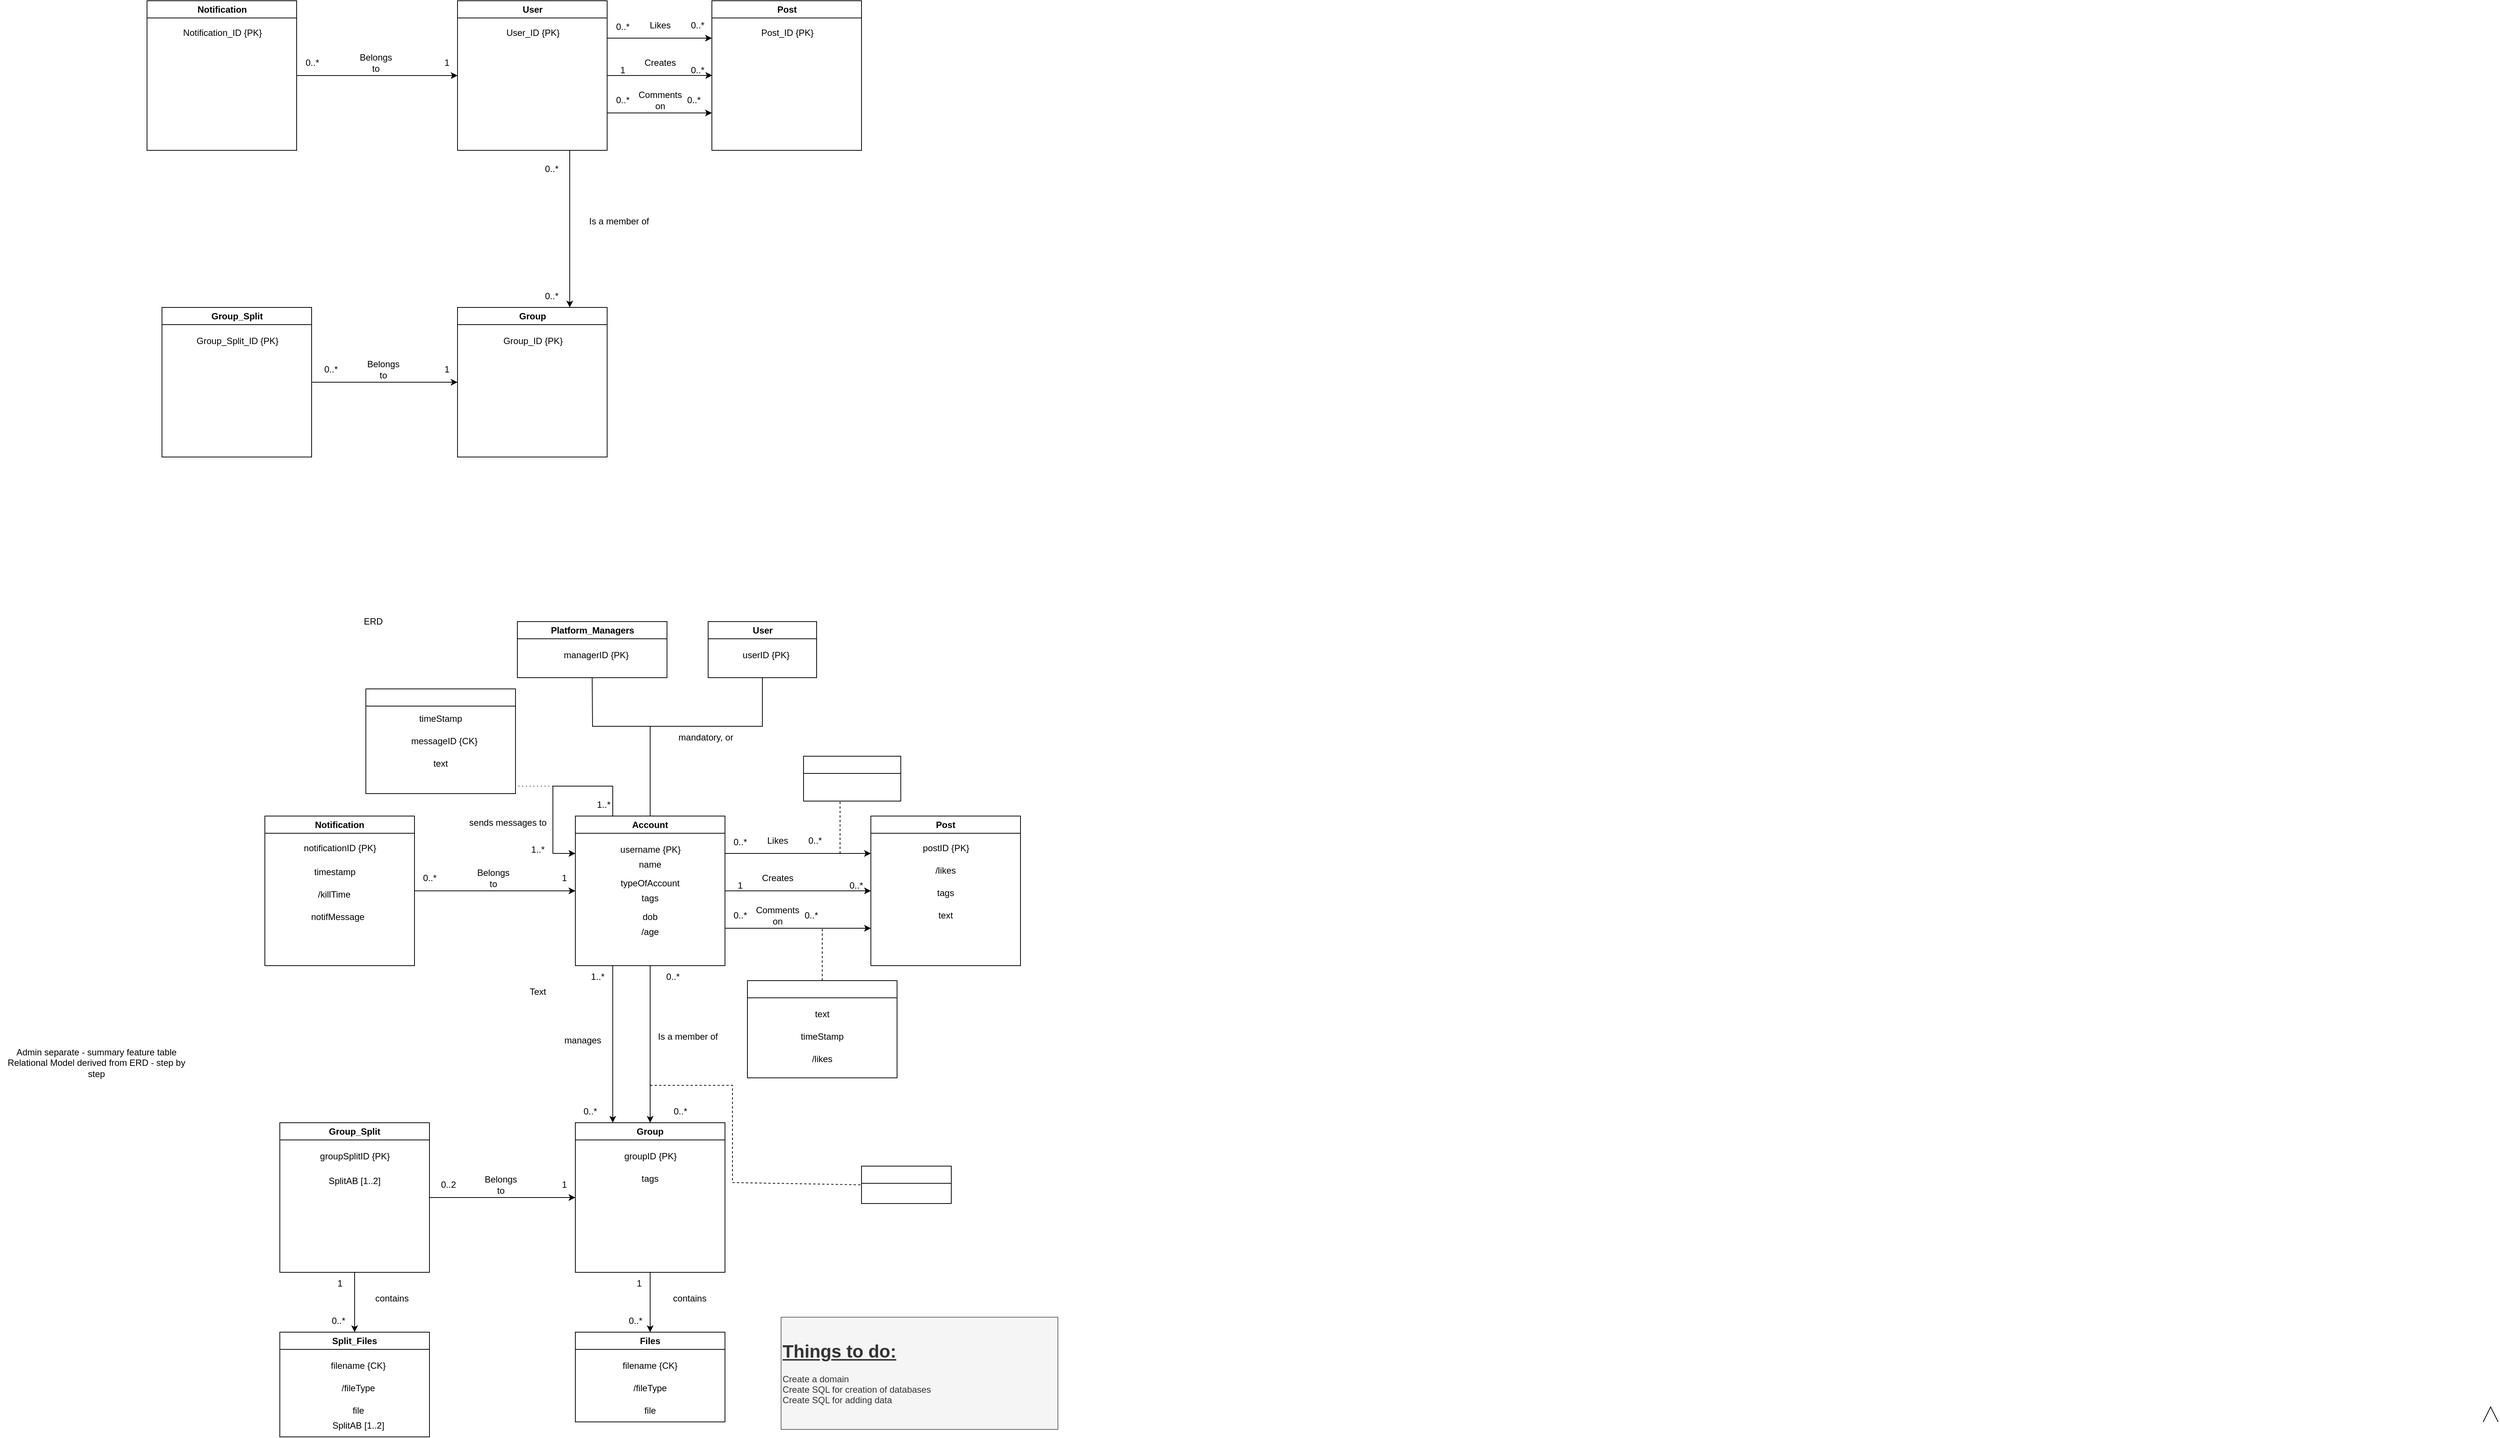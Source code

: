 <mxfile version="22.1.18" type="device">
  <diagram name="Page-1" id="mipcz4BeCPqu3NrqbcpR">
    <mxGraphModel dx="2728" dy="969" grid="1" gridSize="10" guides="1" tooltips="1" connect="1" arrows="1" fold="1" page="1" pageScale="1" pageWidth="850" pageHeight="1100" math="0" shadow="0">
      <root>
        <mxCell id="0" />
        <mxCell id="1" parent="0" />
        <mxCell id="Dpp0LYQ1BTNpAMiysCnD-1" value="User" style="swimlane;whiteSpace=wrap;html=1;" parent="1" vertex="1">
          <mxGeometry x="-7.5" y="370" width="200" height="200" as="geometry" />
        </mxCell>
        <mxCell id="Dpp0LYQ1BTNpAMiysCnD-45" value="User_ID {PK}" style="text;html=1;align=center;verticalAlign=middle;resizable=0;points=[];autosize=1;strokeColor=none;fillColor=none;" parent="Dpp0LYQ1BTNpAMiysCnD-1" vertex="1">
          <mxGeometry x="55" y="28" width="90" height="30" as="geometry" />
        </mxCell>
        <mxCell id="Dpp0LYQ1BTNpAMiysCnD-2" value="Post" style="swimlane;whiteSpace=wrap;html=1;" parent="1" vertex="1">
          <mxGeometry x="332.5" y="370" width="200" height="200" as="geometry" />
        </mxCell>
        <mxCell id="Dpp0LYQ1BTNpAMiysCnD-46" value="Post_ID {PK}" style="text;html=1;align=center;verticalAlign=middle;resizable=0;points=[];autosize=1;strokeColor=none;fillColor=none;" parent="Dpp0LYQ1BTNpAMiysCnD-2" vertex="1">
          <mxGeometry x="55" y="28" width="90" height="30" as="geometry" />
        </mxCell>
        <mxCell id="Dpp0LYQ1BTNpAMiysCnD-6" value="Notification" style="swimlane;whiteSpace=wrap;html=1;startSize=23;" parent="1" vertex="1">
          <mxGeometry x="-422.5" y="370" width="200" height="200" as="geometry" />
        </mxCell>
        <mxCell id="Dpp0LYQ1BTNpAMiysCnD-43" value="Notification_ID {PK}" style="text;html=1;align=center;verticalAlign=middle;resizable=0;points=[];autosize=1;strokeColor=none;fillColor=none;" parent="Dpp0LYQ1BTNpAMiysCnD-6" vertex="1">
          <mxGeometry x="35" y="28" width="130" height="30" as="geometry" />
        </mxCell>
        <mxCell id="Dpp0LYQ1BTNpAMiysCnD-9" value="Group_Split" style="swimlane;whiteSpace=wrap;html=1;startSize=23;" parent="1" vertex="1">
          <mxGeometry x="-402.5" y="780" width="200" height="200" as="geometry" />
        </mxCell>
        <mxCell id="Dpp0LYQ1BTNpAMiysCnD-49" value="Group_Split_ID {PK}" style="text;html=1;align=center;verticalAlign=middle;resizable=0;points=[];autosize=1;strokeColor=none;fillColor=none;" parent="Dpp0LYQ1BTNpAMiysCnD-9" vertex="1">
          <mxGeometry x="35" y="30" width="130" height="30" as="geometry" />
        </mxCell>
        <mxCell id="Dpp0LYQ1BTNpAMiysCnD-11" value="1" style="text;html=1;align=center;verticalAlign=middle;resizable=0;points=[];autosize=1;strokeColor=none;fillColor=none;" parent="1" vertex="1">
          <mxGeometry x="197.5" y="448" width="30" height="30" as="geometry" />
        </mxCell>
        <mxCell id="Dpp0LYQ1BTNpAMiysCnD-12" value="0..*" style="text;html=1;align=center;verticalAlign=middle;resizable=0;points=[];autosize=1;strokeColor=none;fillColor=none;" parent="1" vertex="1">
          <mxGeometry x="292.5" y="448" width="40" height="30" as="geometry" />
        </mxCell>
        <mxCell id="Dpp0LYQ1BTNpAMiysCnD-13" value="Creates" style="text;html=1;align=center;verticalAlign=middle;resizable=0;points=[];autosize=1;strokeColor=none;fillColor=none;" parent="1" vertex="1">
          <mxGeometry x="227.5" y="438" width="70" height="30" as="geometry" />
        </mxCell>
        <mxCell id="Dpp0LYQ1BTNpAMiysCnD-16" value="0..*" style="text;html=1;align=center;verticalAlign=middle;resizable=0;points=[];autosize=1;strokeColor=none;fillColor=none;" parent="1" vertex="1">
          <mxGeometry x="97.5" y="580" width="40" height="30" as="geometry" />
        </mxCell>
        <mxCell id="Dpp0LYQ1BTNpAMiysCnD-17" value="Is a member of" style="text;html=1;align=center;verticalAlign=middle;resizable=0;points=[];autosize=1;strokeColor=none;fillColor=none;" parent="1" vertex="1">
          <mxGeometry x="157.5" y="650" width="100" height="30" as="geometry" />
        </mxCell>
        <mxCell id="Dpp0LYQ1BTNpAMiysCnD-19" value="0..*" style="text;html=1;align=center;verticalAlign=middle;resizable=0;points=[];autosize=1;strokeColor=none;fillColor=none;" parent="1" vertex="1">
          <mxGeometry x="192.5" y="390" width="40" height="30" as="geometry" />
        </mxCell>
        <mxCell id="Dpp0LYQ1BTNpAMiysCnD-20" value="0..*" style="text;html=1;align=center;verticalAlign=middle;resizable=0;points=[];autosize=1;strokeColor=none;fillColor=none;" parent="1" vertex="1">
          <mxGeometry x="292.5" y="388" width="40" height="30" as="geometry" />
        </mxCell>
        <mxCell id="Dpp0LYQ1BTNpAMiysCnD-21" value="Likes" style="text;html=1;align=center;verticalAlign=middle;resizable=0;points=[];autosize=1;strokeColor=none;fillColor=none;" parent="1" vertex="1">
          <mxGeometry x="237.5" y="388" width="50" height="30" as="geometry" />
        </mxCell>
        <mxCell id="Dpp0LYQ1BTNpAMiysCnD-22" value="" style="endArrow=classic;html=1;rounded=0;entryX=1.01;entryY=0.727;entryDx=0;entryDy=0;entryPerimeter=0;exitX=1;exitY=0.5;exitDx=0;exitDy=0;" parent="1" source="Dpp0LYQ1BTNpAMiysCnD-1" target="Dpp0LYQ1BTNpAMiysCnD-12" edge="1">
          <mxGeometry width="50" height="50" relative="1" as="geometry">
            <mxPoint x="227.5" y="528" as="sourcePoint" />
            <mxPoint x="282.5" y="478" as="targetPoint" />
          </mxGeometry>
        </mxCell>
        <mxCell id="Dpp0LYQ1BTNpAMiysCnD-23" value="" style="endArrow=classic;html=1;rounded=0;entryX=0;entryY=0.25;entryDx=0;entryDy=0;exitX=1;exitY=0.25;exitDx=0;exitDy=0;" parent="1" source="Dpp0LYQ1BTNpAMiysCnD-1" target="Dpp0LYQ1BTNpAMiysCnD-2" edge="1">
          <mxGeometry width="50" height="50" relative="1" as="geometry">
            <mxPoint x="242.5" y="360" as="sourcePoint" />
            <mxPoint x="292.5" y="310" as="targetPoint" />
          </mxGeometry>
        </mxCell>
        <mxCell id="Dpp0LYQ1BTNpAMiysCnD-26" value="" style="endArrow=classic;html=1;rounded=0;entryX=0;entryY=0.75;entryDx=0;entryDy=0;exitX=1;exitY=0.75;exitDx=0;exitDy=0;" parent="1" source="Dpp0LYQ1BTNpAMiysCnD-1" target="Dpp0LYQ1BTNpAMiysCnD-2" edge="1">
          <mxGeometry width="50" height="50" relative="1" as="geometry">
            <mxPoint x="272.5" y="630" as="sourcePoint" />
            <mxPoint x="322.5" y="580" as="targetPoint" />
          </mxGeometry>
        </mxCell>
        <mxCell id="Dpp0LYQ1BTNpAMiysCnD-27" value="0..*" style="text;html=1;align=center;verticalAlign=middle;resizable=0;points=[];autosize=1;strokeColor=none;fillColor=none;" parent="1" vertex="1">
          <mxGeometry x="192.5" y="488" width="40" height="30" as="geometry" />
        </mxCell>
        <mxCell id="Dpp0LYQ1BTNpAMiysCnD-28" value="0..*" style="text;html=1;align=center;verticalAlign=middle;resizable=0;points=[];autosize=1;strokeColor=none;fillColor=none;" parent="1" vertex="1">
          <mxGeometry x="287.5" y="488" width="40" height="30" as="geometry" />
        </mxCell>
        <mxCell id="Dpp0LYQ1BTNpAMiysCnD-29" value="Comments&lt;br&gt;on" style="text;html=1;align=center;verticalAlign=middle;resizable=0;points=[];autosize=1;strokeColor=none;fillColor=none;" parent="1" vertex="1">
          <mxGeometry x="222.5" y="483" width="80" height="40" as="geometry" />
        </mxCell>
        <mxCell id="Dpp0LYQ1BTNpAMiysCnD-30" value="" style="endArrow=classic;html=1;rounded=0;entryX=0;entryY=0.5;entryDx=0;entryDy=0;exitX=1;exitY=0.5;exitDx=0;exitDy=0;" parent="1" source="Dpp0LYQ1BTNpAMiysCnD-6" target="Dpp0LYQ1BTNpAMiysCnD-1" edge="1">
          <mxGeometry width="50" height="50" relative="1" as="geometry">
            <mxPoint x="-372.5" y="690" as="sourcePoint" />
            <mxPoint x="-322.5" y="640" as="targetPoint" />
          </mxGeometry>
        </mxCell>
        <mxCell id="Dpp0LYQ1BTNpAMiysCnD-31" value="Belongs&lt;br&gt;to" style="text;html=1;align=center;verticalAlign=middle;resizable=0;points=[];autosize=1;strokeColor=none;fillColor=none;" parent="1" vertex="1">
          <mxGeometry x="-152.5" y="433" width="70" height="40" as="geometry" />
        </mxCell>
        <mxCell id="Dpp0LYQ1BTNpAMiysCnD-32" value="0..*" style="text;html=1;align=center;verticalAlign=middle;resizable=0;points=[];autosize=1;strokeColor=none;fillColor=none;" parent="1" vertex="1">
          <mxGeometry x="-222.5" y="438" width="40" height="30" as="geometry" />
        </mxCell>
        <mxCell id="Dpp0LYQ1BTNpAMiysCnD-33" value="1" style="text;html=1;align=center;verticalAlign=middle;resizable=0;points=[];autosize=1;strokeColor=none;fillColor=none;" parent="1" vertex="1">
          <mxGeometry x="-37.5" y="438" width="30" height="30" as="geometry" />
        </mxCell>
        <mxCell id="Dpp0LYQ1BTNpAMiysCnD-34" value="" style="endArrow=classic;html=1;rounded=0;entryX=0;entryY=0.5;entryDx=0;entryDy=0;exitX=1;exitY=0.5;exitDx=0;exitDy=0;" parent="1" source="Dpp0LYQ1BTNpAMiysCnD-9" edge="1">
          <mxGeometry width="50" height="50" relative="1" as="geometry">
            <mxPoint x="-92.5" y="940" as="sourcePoint" />
            <mxPoint x="-7.5" y="880" as="targetPoint" />
          </mxGeometry>
        </mxCell>
        <mxCell id="Dpp0LYQ1BTNpAMiysCnD-36" value="1" style="text;html=1;align=center;verticalAlign=middle;resizable=0;points=[];autosize=1;strokeColor=none;fillColor=none;" parent="1" vertex="1">
          <mxGeometry x="-37.5" y="848" width="30" height="30" as="geometry" />
        </mxCell>
        <mxCell id="Dpp0LYQ1BTNpAMiysCnD-37" value="0..*" style="text;html=1;align=center;verticalAlign=middle;resizable=0;points=[];autosize=1;strokeColor=none;fillColor=none;" parent="1" vertex="1">
          <mxGeometry x="-197.5" y="848" width="40" height="30" as="geometry" />
        </mxCell>
        <mxCell id="Dpp0LYQ1BTNpAMiysCnD-42" value="Group" style="swimlane;whiteSpace=wrap;html=1;" parent="1" vertex="1">
          <mxGeometry x="-7.5" y="780" width="200" height="200" as="geometry" />
        </mxCell>
        <mxCell id="Dpp0LYQ1BTNpAMiysCnD-47" value="Group_ID {PK}" style="text;html=1;align=center;verticalAlign=middle;resizable=0;points=[];autosize=1;strokeColor=none;fillColor=none;" parent="Dpp0LYQ1BTNpAMiysCnD-42" vertex="1">
          <mxGeometry x="50" y="30" width="100" height="30" as="geometry" />
        </mxCell>
        <mxCell id="Dpp0LYQ1BTNpAMiysCnD-48" value="Belongs&lt;br&gt;to" style="text;html=1;align=center;verticalAlign=middle;resizable=0;points=[];autosize=1;strokeColor=none;fillColor=none;" parent="1" vertex="1">
          <mxGeometry x="-142.5" y="843" width="70" height="40" as="geometry" />
        </mxCell>
        <mxCell id="Rh0EF4wnjJrDwPLKks2O-13" value="0..*" style="text;html=1;align=center;verticalAlign=middle;resizable=0;points=[];autosize=1;strokeColor=none;fillColor=none;" parent="1" vertex="1">
          <mxGeometry x="97.5" y="750" width="40" height="30" as="geometry" />
        </mxCell>
        <mxCell id="Rh0EF4wnjJrDwPLKks2O-68" value="Account" style="swimlane;whiteSpace=wrap;html=1;" parent="1" vertex="1">
          <mxGeometry x="150" y="1460" width="200" height="200" as="geometry" />
        </mxCell>
        <mxCell id="Rh0EF4wnjJrDwPLKks2O-69" value="username {PK}" style="text;html=1;align=center;verticalAlign=middle;resizable=0;points=[];autosize=1;strokeColor=none;fillColor=none;" parent="Rh0EF4wnjJrDwPLKks2O-68" vertex="1">
          <mxGeometry x="50" y="30" width="100" height="30" as="geometry" />
        </mxCell>
        <mxCell id="Rh0EF4wnjJrDwPLKks2O-71" value="typeOfAccount" style="text;html=1;strokeColor=none;fillColor=none;align=center;verticalAlign=middle;whiteSpace=wrap;rounded=0;rotation=0;" parent="Rh0EF4wnjJrDwPLKks2O-68" vertex="1">
          <mxGeometry x="70" y="75" width="60" height="30" as="geometry" />
        </mxCell>
        <mxCell id="Rh0EF4wnjJrDwPLKks2O-72" value="tags" style="text;html=1;strokeColor=none;fillColor=none;align=center;verticalAlign=middle;whiteSpace=wrap;rounded=0;" parent="Rh0EF4wnjJrDwPLKks2O-68" vertex="1">
          <mxGeometry x="70" y="95" width="60" height="30" as="geometry" />
        </mxCell>
        <mxCell id="zcyIjwBL12K0i02IjgGY-17" value="dob" style="text;strokeColor=none;fillColor=none;align=center;verticalAlign=middle;spacingLeft=4;spacingRight=4;overflow=hidden;points=[[0,0.5],[1,0.5]];portConstraint=eastwest;rotatable=0;whiteSpace=wrap;html=1;" parent="Rh0EF4wnjJrDwPLKks2O-68" vertex="1">
          <mxGeometry x="60" y="120" width="80" height="30" as="geometry" />
        </mxCell>
        <mxCell id="zcyIjwBL12K0i02IjgGY-18" value="/age" style="text;strokeColor=none;fillColor=none;align=center;verticalAlign=middle;spacingLeft=4;spacingRight=4;overflow=hidden;points=[[0,0.5],[1,0.5]];portConstraint=eastwest;rotatable=0;whiteSpace=wrap;html=1;" parent="Rh0EF4wnjJrDwPLKks2O-68" vertex="1">
          <mxGeometry x="60" y="140" width="80" height="30" as="geometry" />
        </mxCell>
        <mxCell id="Rh0EF4wnjJrDwPLKks2O-73" value="Post" style="swimlane;whiteSpace=wrap;html=1;" parent="1" vertex="1">
          <mxGeometry x="545" y="1460" width="200" height="200" as="geometry" />
        </mxCell>
        <mxCell id="Rh0EF4wnjJrDwPLKks2O-74" value="postID {PK}" style="text;html=1;align=center;verticalAlign=middle;resizable=0;points=[];autosize=1;strokeColor=none;fillColor=none;" parent="Rh0EF4wnjJrDwPLKks2O-73" vertex="1">
          <mxGeometry x="55" y="28" width="90" height="30" as="geometry" />
        </mxCell>
        <mxCell id="Rh0EF4wnjJrDwPLKks2O-76" value="/likes" style="text;html=1;strokeColor=none;fillColor=none;align=center;verticalAlign=middle;whiteSpace=wrap;rounded=0;" parent="Rh0EF4wnjJrDwPLKks2O-73" vertex="1">
          <mxGeometry x="70" y="58" width="60" height="30" as="geometry" />
        </mxCell>
        <mxCell id="Rh0EF4wnjJrDwPLKks2O-77" value="tags" style="text;html=1;strokeColor=none;fillColor=none;align=center;verticalAlign=middle;whiteSpace=wrap;rounded=0;" parent="Rh0EF4wnjJrDwPLKks2O-73" vertex="1">
          <mxGeometry x="70" y="88" width="60" height="30" as="geometry" />
        </mxCell>
        <mxCell id="OdN4RCp4MEMPDeF_XI6s-49" value="text" style="text;html=1;strokeColor=none;fillColor=none;align=center;verticalAlign=middle;whiteSpace=wrap;rounded=0;" parent="Rh0EF4wnjJrDwPLKks2O-73" vertex="1">
          <mxGeometry x="70" y="118" width="60" height="30" as="geometry" />
        </mxCell>
        <mxCell id="Rh0EF4wnjJrDwPLKks2O-78" value="Notification" style="swimlane;whiteSpace=wrap;html=1;startSize=23;" parent="1" vertex="1">
          <mxGeometry x="-265" y="1460" width="200" height="200" as="geometry" />
        </mxCell>
        <mxCell id="Rh0EF4wnjJrDwPLKks2O-79" value="notificationID {PK}" style="text;html=1;align=center;verticalAlign=middle;resizable=0;points=[];autosize=1;strokeColor=none;fillColor=none;" parent="Rh0EF4wnjJrDwPLKks2O-78" vertex="1">
          <mxGeometry x="40" y="28" width="120" height="30" as="geometry" />
        </mxCell>
        <mxCell id="zcyIjwBL12K0i02IjgGY-11" value="timestamp" style="text;strokeColor=none;fillColor=none;align=left;verticalAlign=middle;spacingLeft=4;spacingRight=4;overflow=hidden;points=[[0,0.5],[1,0.5]];portConstraint=eastwest;rotatable=0;whiteSpace=wrap;html=1;" parent="Rh0EF4wnjJrDwPLKks2O-78" vertex="1">
          <mxGeometry x="60" y="60" width="80" height="30" as="geometry" />
        </mxCell>
        <mxCell id="zcyIjwBL12K0i02IjgGY-12" value="/killTime" style="text;strokeColor=none;fillColor=none;align=left;verticalAlign=middle;spacingLeft=4;spacingRight=4;overflow=hidden;points=[[0,0.5],[1,0.5]];portConstraint=eastwest;rotatable=0;whiteSpace=wrap;html=1;" parent="Rh0EF4wnjJrDwPLKks2O-78" vertex="1">
          <mxGeometry x="65" y="90" width="80" height="30" as="geometry" />
        </mxCell>
        <mxCell id="OdN4RCp4MEMPDeF_XI6s-24" value="notifMessage" style="text;html=1;strokeColor=none;fillColor=none;align=center;verticalAlign=middle;whiteSpace=wrap;rounded=0;" parent="Rh0EF4wnjJrDwPLKks2O-78" vertex="1">
          <mxGeometry x="50" y="120" width="95" height="30" as="geometry" />
        </mxCell>
        <mxCell id="Rh0EF4wnjJrDwPLKks2O-81" value="Group_Split" style="swimlane;whiteSpace=wrap;html=1;startSize=23;" parent="1" vertex="1">
          <mxGeometry x="-245" y="1870" width="200" height="200" as="geometry" />
        </mxCell>
        <mxCell id="Rh0EF4wnjJrDwPLKks2O-82" value="groupSplitID {PK}" style="text;html=1;align=center;verticalAlign=middle;resizable=0;points=[];autosize=1;strokeColor=none;fillColor=none;" parent="Rh0EF4wnjJrDwPLKks2O-81" vertex="1">
          <mxGeometry x="40" y="30" width="120" height="30" as="geometry" />
        </mxCell>
        <mxCell id="-S3U3vzZ7X92yf2erA8T-2" value="SplitAB [1..2]" style="text;html=1;strokeColor=none;fillColor=none;align=center;verticalAlign=middle;whiteSpace=wrap;rounded=0;" parent="Rh0EF4wnjJrDwPLKks2O-81" vertex="1">
          <mxGeometry x="50" y="63" width="100" height="30" as="geometry" />
        </mxCell>
        <mxCell id="Rh0EF4wnjJrDwPLKks2O-83" value="1" style="text;html=1;align=center;verticalAlign=middle;resizable=0;points=[];autosize=1;strokeColor=none;fillColor=none;" parent="1" vertex="1">
          <mxGeometry x="355" y="1538" width="30" height="30" as="geometry" />
        </mxCell>
        <mxCell id="Rh0EF4wnjJrDwPLKks2O-84" value="0..*" style="text;html=1;align=center;verticalAlign=middle;resizable=0;points=[];autosize=1;strokeColor=none;fillColor=none;" parent="1" vertex="1">
          <mxGeometry x="505" y="1538" width="40" height="30" as="geometry" />
        </mxCell>
        <mxCell id="Rh0EF4wnjJrDwPLKks2O-85" value="Creates" style="text;html=1;align=center;verticalAlign=middle;resizable=0;points=[];autosize=1;strokeColor=none;fillColor=none;" parent="1" vertex="1">
          <mxGeometry x="385" y="1528" width="70" height="30" as="geometry" />
        </mxCell>
        <mxCell id="Rh0EF4wnjJrDwPLKks2O-86" value="0..*" style="text;html=1;align=center;verticalAlign=middle;resizable=0;points=[];autosize=1;strokeColor=none;fillColor=none;" parent="1" vertex="1">
          <mxGeometry x="260" y="1660" width="40" height="30" as="geometry" />
        </mxCell>
        <mxCell id="Rh0EF4wnjJrDwPLKks2O-89" value="0..*" style="text;html=1;align=center;verticalAlign=middle;resizable=0;points=[];autosize=1;strokeColor=none;fillColor=none;" parent="1" vertex="1">
          <mxGeometry x="350" y="1480" width="40" height="30" as="geometry" />
        </mxCell>
        <mxCell id="Rh0EF4wnjJrDwPLKks2O-90" value="0..*" style="text;html=1;align=center;verticalAlign=middle;resizable=0;points=[];autosize=1;strokeColor=none;fillColor=none;" parent="1" vertex="1">
          <mxGeometry x="450" y="1478" width="40" height="30" as="geometry" />
        </mxCell>
        <mxCell id="Rh0EF4wnjJrDwPLKks2O-91" value="Likes" style="text;html=1;align=center;verticalAlign=middle;resizable=0;points=[];autosize=1;strokeColor=none;fillColor=none;" parent="1" vertex="1">
          <mxGeometry x="395" y="1478" width="50" height="30" as="geometry" />
        </mxCell>
        <mxCell id="Rh0EF4wnjJrDwPLKks2O-92" value="" style="endArrow=classic;html=1;rounded=0;entryX=0;entryY=0.5;entryDx=0;entryDy=0;exitX=1;exitY=0.5;exitDx=0;exitDy=0;" parent="1" source="Rh0EF4wnjJrDwPLKks2O-68" target="Rh0EF4wnjJrDwPLKks2O-73" edge="1">
          <mxGeometry width="50" height="50" relative="1" as="geometry">
            <mxPoint x="385" y="1618" as="sourcePoint" />
            <mxPoint x="440" y="1568" as="targetPoint" />
          </mxGeometry>
        </mxCell>
        <mxCell id="Rh0EF4wnjJrDwPLKks2O-93" value="" style="endArrow=classic;html=1;rounded=0;entryX=0;entryY=0.25;entryDx=0;entryDy=0;exitX=1;exitY=0.25;exitDx=0;exitDy=0;" parent="1" source="Rh0EF4wnjJrDwPLKks2O-68" target="Rh0EF4wnjJrDwPLKks2O-73" edge="1">
          <mxGeometry width="50" height="50" relative="1" as="geometry">
            <mxPoint x="400" y="1450" as="sourcePoint" />
            <mxPoint x="450" y="1400" as="targetPoint" />
          </mxGeometry>
        </mxCell>
        <mxCell id="Rh0EF4wnjJrDwPLKks2O-95" value="" style="endArrow=classic;html=1;rounded=0;entryX=0;entryY=0.75;entryDx=0;entryDy=0;exitX=1;exitY=0.75;exitDx=0;exitDy=0;" parent="1" source="Rh0EF4wnjJrDwPLKks2O-68" target="Rh0EF4wnjJrDwPLKks2O-73" edge="1">
          <mxGeometry width="50" height="50" relative="1" as="geometry">
            <mxPoint x="430" y="1720" as="sourcePoint" />
            <mxPoint x="480" y="1670" as="targetPoint" />
          </mxGeometry>
        </mxCell>
        <mxCell id="Rh0EF4wnjJrDwPLKks2O-96" value="0..*" style="text;html=1;align=center;verticalAlign=middle;resizable=0;points=[];autosize=1;strokeColor=none;fillColor=none;" parent="1" vertex="1">
          <mxGeometry x="350" y="1578" width="40" height="30" as="geometry" />
        </mxCell>
        <mxCell id="Rh0EF4wnjJrDwPLKks2O-97" value="0..*" style="text;html=1;align=center;verticalAlign=middle;resizable=0;points=[];autosize=1;strokeColor=none;fillColor=none;" parent="1" vertex="1">
          <mxGeometry x="445" y="1578" width="40" height="30" as="geometry" />
        </mxCell>
        <mxCell id="Rh0EF4wnjJrDwPLKks2O-98" value="Comments&lt;br&gt;on" style="text;html=1;align=center;verticalAlign=middle;resizable=0;points=[];autosize=1;strokeColor=none;fillColor=none;" parent="1" vertex="1">
          <mxGeometry x="380" y="1573" width="80" height="40" as="geometry" />
        </mxCell>
        <mxCell id="Rh0EF4wnjJrDwPLKks2O-99" value="" style="endArrow=classic;html=1;rounded=0;entryX=0;entryY=0.5;entryDx=0;entryDy=0;exitX=1;exitY=0.5;exitDx=0;exitDy=0;" parent="1" source="Rh0EF4wnjJrDwPLKks2O-78" target="Rh0EF4wnjJrDwPLKks2O-68" edge="1">
          <mxGeometry width="50" height="50" relative="1" as="geometry">
            <mxPoint x="-215" y="1780" as="sourcePoint" />
            <mxPoint x="-165" y="1730" as="targetPoint" />
          </mxGeometry>
        </mxCell>
        <mxCell id="Rh0EF4wnjJrDwPLKks2O-100" value="Belongs&lt;br&gt;to" style="text;html=1;align=center;verticalAlign=middle;resizable=0;points=[];autosize=1;strokeColor=none;fillColor=none;" parent="1" vertex="1">
          <mxGeometry x="5" y="1523" width="70" height="40" as="geometry" />
        </mxCell>
        <mxCell id="Rh0EF4wnjJrDwPLKks2O-101" value="0..*" style="text;html=1;align=center;verticalAlign=middle;resizable=0;points=[];autosize=1;strokeColor=none;fillColor=none;" parent="1" vertex="1">
          <mxGeometry x="-65" y="1528" width="40" height="30" as="geometry" />
        </mxCell>
        <mxCell id="Rh0EF4wnjJrDwPLKks2O-102" value="1" style="text;html=1;align=center;verticalAlign=middle;resizable=0;points=[];autosize=1;strokeColor=none;fillColor=none;" parent="1" vertex="1">
          <mxGeometry x="120" y="1528" width="30" height="30" as="geometry" />
        </mxCell>
        <mxCell id="Rh0EF4wnjJrDwPLKks2O-103" value="" style="endArrow=classic;html=1;rounded=0;entryX=0;entryY=0.5;entryDx=0;entryDy=0;exitX=1;exitY=0.5;exitDx=0;exitDy=0;" parent="1" source="Rh0EF4wnjJrDwPLKks2O-81" edge="1">
          <mxGeometry width="50" height="50" relative="1" as="geometry">
            <mxPoint x="65" y="2030" as="sourcePoint" />
            <mxPoint x="150" y="1970" as="targetPoint" />
          </mxGeometry>
        </mxCell>
        <mxCell id="Rh0EF4wnjJrDwPLKks2O-104" value="1" style="text;html=1;align=center;verticalAlign=middle;resizable=0;points=[];autosize=1;strokeColor=none;fillColor=none;" parent="1" vertex="1">
          <mxGeometry x="120" y="1938" width="30" height="30" as="geometry" />
        </mxCell>
        <mxCell id="Rh0EF4wnjJrDwPLKks2O-105" value="0..2" style="text;html=1;align=center;verticalAlign=middle;resizable=0;points=[];autosize=1;strokeColor=none;fillColor=none;" parent="1" vertex="1">
          <mxGeometry x="-40" y="1938" width="40" height="30" as="geometry" />
        </mxCell>
        <mxCell id="Rh0EF4wnjJrDwPLKks2O-106" value="Group" style="swimlane;whiteSpace=wrap;html=1;" parent="1" vertex="1">
          <mxGeometry x="150" y="1870" width="200" height="200" as="geometry" />
        </mxCell>
        <mxCell id="Rh0EF4wnjJrDwPLKks2O-107" value="groupID {PK}" style="text;html=1;align=center;verticalAlign=middle;resizable=0;points=[];autosize=1;strokeColor=none;fillColor=none;" parent="Rh0EF4wnjJrDwPLKks2O-106" vertex="1">
          <mxGeometry x="55" y="30" width="90" height="30" as="geometry" />
        </mxCell>
        <mxCell id="Rh0EF4wnjJrDwPLKks2O-108" value="tags" style="text;html=1;strokeColor=none;fillColor=none;align=center;verticalAlign=middle;whiteSpace=wrap;rounded=0;" parent="Rh0EF4wnjJrDwPLKks2O-106" vertex="1">
          <mxGeometry x="70" y="60" width="60" height="30" as="geometry" />
        </mxCell>
        <mxCell id="Rh0EF4wnjJrDwPLKks2O-109" value="Belongs&lt;br&gt;to" style="text;html=1;align=center;verticalAlign=middle;resizable=0;points=[];autosize=1;strokeColor=none;fillColor=none;" parent="1" vertex="1">
          <mxGeometry x="15" y="1933" width="70" height="40" as="geometry" />
        </mxCell>
        <mxCell id="Rh0EF4wnjJrDwPLKks2O-115" value="0..*" style="text;html=1;align=center;verticalAlign=middle;resizable=0;points=[];autosize=1;strokeColor=none;fillColor=none;" parent="1" vertex="1">
          <mxGeometry x="270" y="1840" width="40" height="30" as="geometry" />
        </mxCell>
        <mxCell id="Rh0EF4wnjJrDwPLKks2O-117" value="" style="endArrow=classic;html=1;rounded=0;exitX=0.75;exitY=1;exitDx=0;exitDy=0;entryX=0.75;entryY=0;entryDx=0;entryDy=0;" parent="1" source="Dpp0LYQ1BTNpAMiysCnD-1" target="Dpp0LYQ1BTNpAMiysCnD-42" edge="1">
          <mxGeometry width="50" height="50" relative="1" as="geometry">
            <mxPoint x="7.5" y="720" as="sourcePoint" />
            <mxPoint x="57.5" y="670" as="targetPoint" />
          </mxGeometry>
        </mxCell>
        <mxCell id="Rh0EF4wnjJrDwPLKks2O-122" value="Files" style="swimlane;whiteSpace=wrap;html=1;" parent="1" vertex="1">
          <mxGeometry x="150" y="2150" width="200" height="120" as="geometry" />
        </mxCell>
        <mxCell id="Rh0EF4wnjJrDwPLKks2O-126" value="filename {CK}" style="text;html=1;strokeColor=none;fillColor=none;align=center;verticalAlign=middle;whiteSpace=wrap;rounded=0;" parent="Rh0EF4wnjJrDwPLKks2O-122" vertex="1">
          <mxGeometry x="60" y="30" width="80" height="30" as="geometry" />
        </mxCell>
        <mxCell id="Rh0EF4wnjJrDwPLKks2O-127" value="/fileType" style="text;html=1;strokeColor=none;fillColor=none;align=center;verticalAlign=middle;whiteSpace=wrap;rounded=0;" parent="Rh0EF4wnjJrDwPLKks2O-122" vertex="1">
          <mxGeometry x="70" y="60" width="60" height="30" as="geometry" />
        </mxCell>
        <mxCell id="Rh0EF4wnjJrDwPLKks2O-128" value="file" style="text;html=1;strokeColor=none;fillColor=none;align=center;verticalAlign=middle;whiteSpace=wrap;rounded=0;" parent="Rh0EF4wnjJrDwPLKks2O-122" vertex="1">
          <mxGeometry x="70" y="90" width="60" height="30" as="geometry" />
        </mxCell>
        <mxCell id="Rh0EF4wnjJrDwPLKks2O-123" value="" style="endArrow=classic;html=1;rounded=0;exitX=0.5;exitY=1;exitDx=0;exitDy=0;entryX=0.5;entryY=0;entryDx=0;entryDy=0;" parent="1" source="Rh0EF4wnjJrDwPLKks2O-106" target="Rh0EF4wnjJrDwPLKks2O-122" edge="1">
          <mxGeometry width="50" height="50" relative="1" as="geometry">
            <mxPoint x="170" y="2260" as="sourcePoint" />
            <mxPoint x="220" y="2210" as="targetPoint" />
          </mxGeometry>
        </mxCell>
        <mxCell id="Rh0EF4wnjJrDwPLKks2O-129" value="" style="endArrow=classic;html=1;rounded=0;entryX=0.5;entryY=0;entryDx=0;entryDy=0;exitX=0.5;exitY=1;exitDx=0;exitDy=0;" parent="1" source="Rh0EF4wnjJrDwPLKks2O-68" target="Rh0EF4wnjJrDwPLKks2O-106" edge="1">
          <mxGeometry width="50" height="50" relative="1" as="geometry">
            <mxPoint x="310" y="1890" as="sourcePoint" />
            <mxPoint x="360" y="1840" as="targetPoint" />
          </mxGeometry>
        </mxCell>
        <mxCell id="Rh0EF4wnjJrDwPLKks2O-132" value="Is a member of" style="text;html=1;align=center;verticalAlign=middle;resizable=0;points=[];autosize=1;strokeColor=none;fillColor=none;" parent="1" vertex="1">
          <mxGeometry x="250" y="1740" width="100" height="30" as="geometry" />
        </mxCell>
        <mxCell id="Rh0EF4wnjJrDwPLKks2O-133" value="" style="endArrow=classic;html=1;rounded=0;exitX=0.25;exitY=1;exitDx=0;exitDy=0;entryX=0.25;entryY=0;entryDx=0;entryDy=0;" parent="1" source="Rh0EF4wnjJrDwPLKks2O-68" target="Rh0EF4wnjJrDwPLKks2O-106" edge="1">
          <mxGeometry width="50" height="50" relative="1" as="geometry">
            <mxPoint x="310" y="1620" as="sourcePoint" />
            <mxPoint x="360" y="1570" as="targetPoint" />
          </mxGeometry>
        </mxCell>
        <mxCell id="Rh0EF4wnjJrDwPLKks2O-134" value="manages" style="text;html=1;strokeColor=none;fillColor=none;align=center;verticalAlign=middle;whiteSpace=wrap;rounded=0;" parent="1" vertex="1">
          <mxGeometry x="130" y="1745" width="60" height="30" as="geometry" />
        </mxCell>
        <mxCell id="Rh0EF4wnjJrDwPLKks2O-135" value="1..*" style="text;html=1;strokeColor=none;fillColor=none;align=center;verticalAlign=middle;whiteSpace=wrap;rounded=0;" parent="1" vertex="1">
          <mxGeometry x="150" y="1660" width="60" height="30" as="geometry" />
        </mxCell>
        <mxCell id="Rh0EF4wnjJrDwPLKks2O-136" value="0..*" style="text;html=1;strokeColor=none;fillColor=none;align=center;verticalAlign=middle;whiteSpace=wrap;rounded=0;" parent="1" vertex="1">
          <mxGeometry x="140" y="1840" width="60" height="30" as="geometry" />
        </mxCell>
        <mxCell id="Rh0EF4wnjJrDwPLKks2O-137" value="" style="swimlane;whiteSpace=wrap;html=1;" parent="1" vertex="1">
          <mxGeometry x="380" y="1680" width="200" height="130" as="geometry" />
        </mxCell>
        <mxCell id="Rh0EF4wnjJrDwPLKks2O-138" value="text" style="text;html=1;strokeColor=none;fillColor=none;align=center;verticalAlign=middle;whiteSpace=wrap;rounded=0;" parent="Rh0EF4wnjJrDwPLKks2O-137" vertex="1">
          <mxGeometry x="70" y="30" width="60" height="30" as="geometry" />
        </mxCell>
        <mxCell id="Rh0EF4wnjJrDwPLKks2O-139" value="timeStamp" style="text;html=1;strokeColor=none;fillColor=none;align=center;verticalAlign=middle;whiteSpace=wrap;rounded=0;" parent="Rh0EF4wnjJrDwPLKks2O-137" vertex="1">
          <mxGeometry x="70" y="60" width="60" height="30" as="geometry" />
        </mxCell>
        <mxCell id="fLPjfjouZap_uWt-isAP-25" value="/likes" style="text;html=1;strokeColor=none;fillColor=none;align=center;verticalAlign=middle;whiteSpace=wrap;rounded=0;" parent="Rh0EF4wnjJrDwPLKks2O-137" vertex="1">
          <mxGeometry x="70" y="90" width="60" height="30" as="geometry" />
        </mxCell>
        <mxCell id="Rh0EF4wnjJrDwPLKks2O-140" value="" style="endArrow=none;dashed=1;html=1;rounded=0;exitX=0.5;exitY=0;exitDx=0;exitDy=0;" parent="1" source="Rh0EF4wnjJrDwPLKks2O-137" edge="1">
          <mxGeometry width="50" height="50" relative="1" as="geometry">
            <mxPoint x="310" y="1500" as="sourcePoint" />
            <mxPoint x="480" y="1610" as="targetPoint" />
          </mxGeometry>
        </mxCell>
        <mxCell id="zcyIjwBL12K0i02IjgGY-2" value="" style="endArrow=none;html=1;rounded=0;entryX=0.25;entryY=0;entryDx=0;entryDy=0;exitX=0;exitY=0.25;exitDx=0;exitDy=0;startArrow=classic;startFill=1;" parent="1" source="Rh0EF4wnjJrDwPLKks2O-68" target="Rh0EF4wnjJrDwPLKks2O-68" edge="1">
          <mxGeometry width="50" height="50" relative="1" as="geometry">
            <mxPoint x="-30" y="1420" as="sourcePoint" />
            <mxPoint x="20" y="1370" as="targetPoint" />
            <Array as="points">
              <mxPoint x="120" y="1510" />
              <mxPoint x="120" y="1420" />
              <mxPoint x="200" y="1420" />
            </Array>
          </mxGeometry>
        </mxCell>
        <mxCell id="zcyIjwBL12K0i02IjgGY-3" value="1..*" style="text;html=1;strokeColor=none;fillColor=none;align=center;verticalAlign=middle;whiteSpace=wrap;rounded=0;" parent="1" vertex="1">
          <mxGeometry x="157.5" y="1430" width="60" height="30" as="geometry" />
        </mxCell>
        <mxCell id="zcyIjwBL12K0i02IjgGY-4" value="1..*" style="text;html=1;strokeColor=none;fillColor=none;align=center;verticalAlign=middle;whiteSpace=wrap;rounded=0;" parent="1" vertex="1">
          <mxGeometry x="70" y="1490" width="60" height="30" as="geometry" />
        </mxCell>
        <mxCell id="zcyIjwBL12K0i02IjgGY-5" value="sends messages to" style="text;html=1;strokeColor=none;fillColor=none;align=center;verticalAlign=middle;whiteSpace=wrap;rounded=0;" parent="1" vertex="1">
          <mxGeometry x="-10" y="1454" width="140" height="30" as="geometry" />
        </mxCell>
        <mxCell id="zcyIjwBL12K0i02IjgGY-7" value="" style="swimlane;whiteSpace=wrap;html=1;" parent="1" vertex="1">
          <mxGeometry x="-130" y="1290" width="200" height="140" as="geometry" />
        </mxCell>
        <mxCell id="zcyIjwBL12K0i02IjgGY-8" value="timeStamp" style="text;strokeColor=none;fillColor=none;align=center;verticalAlign=middle;spacingLeft=4;spacingRight=4;overflow=hidden;points=[[0,0.5],[1,0.5]];portConstraint=eastwest;rotatable=0;whiteSpace=wrap;html=1;" parent="zcyIjwBL12K0i02IjgGY-7" vertex="1">
          <mxGeometry x="50" y="25" width="100" height="30" as="geometry" />
        </mxCell>
        <mxCell id="Lg1Hx-eJQgYu_a35tPqR-12" value="messageID {CK}" style="text;html=1;strokeColor=none;fillColor=none;align=center;verticalAlign=middle;whiteSpace=wrap;rounded=0;" vertex="1" parent="zcyIjwBL12K0i02IjgGY-7">
          <mxGeometry x="40" y="55" width="130" height="30" as="geometry" />
        </mxCell>
        <mxCell id="-S3U3vzZ7X92yf2erA8T-4" value="text" style="text;html=1;strokeColor=none;fillColor=none;align=center;verticalAlign=middle;whiteSpace=wrap;rounded=0;" parent="zcyIjwBL12K0i02IjgGY-7" vertex="1">
          <mxGeometry x="70" y="85" width="60" height="30" as="geometry" />
        </mxCell>
        <mxCell id="zcyIjwBL12K0i02IjgGY-10" value="" style="endArrow=none;dashed=1;html=1;strokeWidth=1;rounded=0;dashPattern=1 4;" parent="1" edge="1">
          <mxGeometry width="50" height="50" relative="1" as="geometry">
            <mxPoint x="150" y="1420" as="sourcePoint" />
            <mxPoint x="70" y="1420" as="targetPoint" />
          </mxGeometry>
        </mxCell>
        <mxCell id="Rh0EF4wnjJrDwPLKks2O-70" value="name" style="text;html=1;strokeColor=none;fillColor=none;align=center;verticalAlign=middle;whiteSpace=wrap;rounded=0;" parent="1" vertex="1">
          <mxGeometry x="220" y="1510" width="60" height="30" as="geometry" />
        </mxCell>
        <mxCell id="OdN4RCp4MEMPDeF_XI6s-25" value="contains" style="text;html=1;strokeColor=none;fillColor=none;align=center;verticalAlign=middle;whiteSpace=wrap;rounded=0;" parent="1" vertex="1">
          <mxGeometry x="272.5" y="2090" width="60" height="30" as="geometry" />
        </mxCell>
        <mxCell id="OdN4RCp4MEMPDeF_XI6s-26" value="1" style="text;html=1;align=center;verticalAlign=middle;resizable=0;points=[];autosize=1;strokeColor=none;fillColor=none;" parent="1" vertex="1">
          <mxGeometry x="220" y="2070" width="30" height="30" as="geometry" />
        </mxCell>
        <mxCell id="OdN4RCp4MEMPDeF_XI6s-28" value="0..*" style="text;html=1;align=center;verticalAlign=middle;resizable=0;points=[];autosize=1;strokeColor=none;fillColor=none;" parent="1" vertex="1">
          <mxGeometry x="210" y="2120" width="40" height="30" as="geometry" />
        </mxCell>
        <mxCell id="OdN4RCp4MEMPDeF_XI6s-31" value="Platform_Managers" style="swimlane;whiteSpace=wrap;html=1;" parent="1" vertex="1">
          <mxGeometry x="72.5" y="1200" width="200" height="75" as="geometry" />
        </mxCell>
        <mxCell id="OdN4RCp4MEMPDeF_XI6s-32" value="managerID {PK}" style="text;html=1;strokeColor=none;fillColor=none;align=center;verticalAlign=middle;whiteSpace=wrap;rounded=0;" parent="OdN4RCp4MEMPDeF_XI6s-31" vertex="1">
          <mxGeometry x="60" y="30" width="90" height="30" as="geometry" />
        </mxCell>
        <mxCell id="OdN4RCp4MEMPDeF_XI6s-40" value="User" style="swimlane;whiteSpace=wrap;html=1;" parent="1" vertex="1">
          <mxGeometry x="327.5" y="1200" width="145" height="75" as="geometry" />
        </mxCell>
        <mxCell id="OdN4RCp4MEMPDeF_XI6s-41" value="userID {PK}" style="text;html=1;strokeColor=none;fillColor=none;align=center;verticalAlign=middle;whiteSpace=wrap;rounded=0;" parent="OdN4RCp4MEMPDeF_XI6s-40" vertex="1">
          <mxGeometry x="32.5" y="30" width="90" height="30" as="geometry" />
        </mxCell>
        <mxCell id="OdN4RCp4MEMPDeF_XI6s-42" value="" style="endArrow=none;html=1;rounded=0;exitX=0.5;exitY=0;exitDx=0;exitDy=0;entryX=0.5;entryY=1;entryDx=0;entryDy=0;" parent="1" source="Rh0EF4wnjJrDwPLKks2O-68" target="OdN4RCp4MEMPDeF_XI6s-40" edge="1">
          <mxGeometry width="50" height="50" relative="1" as="geometry">
            <mxPoint x="390" y="1270" as="sourcePoint" />
            <mxPoint x="440" y="1220" as="targetPoint" />
            <Array as="points">
              <mxPoint x="250" y="1340" />
              <mxPoint x="400" y="1340" />
            </Array>
          </mxGeometry>
        </mxCell>
        <mxCell id="OdN4RCp4MEMPDeF_XI6s-43" value="" style="endArrow=none;html=1;rounded=0;exitX=0.5;exitY=1;exitDx=0;exitDy=0;" parent="1" source="OdN4RCp4MEMPDeF_XI6s-31" edge="1">
          <mxGeometry width="50" height="50" relative="1" as="geometry">
            <mxPoint x="96.25" y="1335" as="sourcePoint" />
            <mxPoint x="250" y="1340" as="targetPoint" />
            <Array as="points">
              <mxPoint x="173" y="1340" />
            </Array>
          </mxGeometry>
        </mxCell>
        <mxCell id="OdN4RCp4MEMPDeF_XI6s-44" value="mandatory, or" style="text;html=1;strokeColor=none;fillColor=none;align=center;verticalAlign=middle;whiteSpace=wrap;rounded=0;" parent="1" vertex="1">
          <mxGeometry x="277.5" y="1340" width="92.5" height="30" as="geometry" />
        </mxCell>
        <mxCell id="2GsTjujepCsadmKj7Dgk-5" value="Split_Files" style="swimlane;whiteSpace=wrap;html=1;" parent="1" vertex="1">
          <mxGeometry x="-245" y="2150" width="200" height="140" as="geometry" />
        </mxCell>
        <mxCell id="2GsTjujepCsadmKj7Dgk-10" value="filename {CK}" style="text;html=1;strokeColor=none;fillColor=none;align=center;verticalAlign=middle;whiteSpace=wrap;rounded=0;" parent="2GsTjujepCsadmKj7Dgk-5" vertex="1">
          <mxGeometry x="65" y="30" width="80" height="30" as="geometry" />
        </mxCell>
        <mxCell id="2GsTjujepCsadmKj7Dgk-11" value="/fileType" style="text;html=1;strokeColor=none;fillColor=none;align=center;verticalAlign=middle;whiteSpace=wrap;rounded=0;" parent="2GsTjujepCsadmKj7Dgk-5" vertex="1">
          <mxGeometry x="75" y="60" width="60" height="30" as="geometry" />
        </mxCell>
        <mxCell id="2GsTjujepCsadmKj7Dgk-12" value="file" style="text;html=1;strokeColor=none;fillColor=none;align=center;verticalAlign=middle;whiteSpace=wrap;rounded=0;" parent="2GsTjujepCsadmKj7Dgk-5" vertex="1">
          <mxGeometry x="75" y="90" width="60" height="30" as="geometry" />
        </mxCell>
        <mxCell id="-S3U3vzZ7X92yf2erA8T-3" value="SplitAB [1..2]" style="text;html=1;strokeColor=none;fillColor=none;align=center;verticalAlign=middle;whiteSpace=wrap;rounded=0;" parent="2GsTjujepCsadmKj7Dgk-5" vertex="1">
          <mxGeometry x="55" y="110" width="100" height="30" as="geometry" />
        </mxCell>
        <mxCell id="2GsTjujepCsadmKj7Dgk-6" value="" style="endArrow=classic;html=1;rounded=0;entryX=0.5;entryY=0;entryDx=0;entryDy=0;exitX=0.5;exitY=1;exitDx=0;exitDy=0;" parent="1" source="Rh0EF4wnjJrDwPLKks2O-81" target="2GsTjujepCsadmKj7Dgk-5" edge="1">
          <mxGeometry width="50" height="50" relative="1" as="geometry">
            <mxPoint x="-140" y="2120" as="sourcePoint" />
            <mxPoint x="-147.5" y="2150" as="targetPoint" />
          </mxGeometry>
        </mxCell>
        <mxCell id="2GsTjujepCsadmKj7Dgk-7" value="contains" style="text;html=1;strokeColor=none;fillColor=none;align=center;verticalAlign=middle;whiteSpace=wrap;rounded=0;" parent="1" vertex="1">
          <mxGeometry x="-125" y="2090" width="60" height="30" as="geometry" />
        </mxCell>
        <mxCell id="2GsTjujepCsadmKj7Dgk-8" value="1" style="text;html=1;align=center;verticalAlign=middle;resizable=0;points=[];autosize=1;strokeColor=none;fillColor=none;" parent="1" vertex="1">
          <mxGeometry x="-180" y="2070" width="30" height="30" as="geometry" />
        </mxCell>
        <mxCell id="2GsTjujepCsadmKj7Dgk-9" value="0..*" style="text;html=1;align=center;verticalAlign=middle;resizable=0;points=[];autosize=1;strokeColor=none;fillColor=none;" parent="1" vertex="1">
          <mxGeometry x="-187.5" y="2120" width="40" height="30" as="geometry" />
        </mxCell>
        <mxCell id="2GsTjujepCsadmKj7Dgk-32" value="" style="endArrow=none;html=1;rounded=0;" parent="1" edge="1">
          <mxGeometry width="50" height="50" relative="1" as="geometry">
            <mxPoint x="2700" y="2270" as="sourcePoint" />
            <mxPoint x="2720" y="2270" as="targetPoint" />
            <Array as="points">
              <mxPoint x="2710" y="2250" />
            </Array>
          </mxGeometry>
        </mxCell>
        <mxCell id="2GsTjujepCsadmKj7Dgk-43" value="&lt;font style=&quot;font-weight: bold; text-decoration-line: underline; font-size: 24px;&quot;&gt;Things to do:&lt;/font&gt;&lt;br&gt;&lt;br&gt;Create a domain&lt;br&gt;Create SQL for creation of databases&lt;br&gt;Create SQL for adding data" style="text;html=1;align=left;verticalAlign=middle;whiteSpace=wrap;rounded=0;fillColor=#f5f5f5;fontColor=#333333;strokeColor=#666666;" parent="1" vertex="1">
          <mxGeometry x="425" y="2130" width="370" height="150" as="geometry" />
        </mxCell>
        <mxCell id="AAUg90_y96sxE8K1oEhU-2" value="ERD" style="text;html=1;strokeColor=none;fillColor=none;align=center;verticalAlign=middle;whiteSpace=wrap;rounded=0;" parent="1" vertex="1">
          <mxGeometry x="-150" y="1185" width="60" height="30" as="geometry" />
        </mxCell>
        <mxCell id="Lg1Hx-eJQgYu_a35tPqR-10" value="Text" style="text;html=1;strokeColor=none;fillColor=none;align=center;verticalAlign=middle;whiteSpace=wrap;rounded=0;" vertex="1" parent="1">
          <mxGeometry x="70" y="1680" width="60" height="30" as="geometry" />
        </mxCell>
        <mxCell id="Lg1Hx-eJQgYu_a35tPqR-11" value="Admin separate - summary feature table&lt;br&gt;Relational Model derived from ERD - step by step&lt;br&gt;" style="text;html=1;strokeColor=none;fillColor=none;align=center;verticalAlign=middle;whiteSpace=wrap;rounded=0;" vertex="1" parent="1">
          <mxGeometry x="-619" y="1680" width="257.5" height="220" as="geometry" />
        </mxCell>
        <mxCell id="Lg1Hx-eJQgYu_a35tPqR-14" value="" style="endArrow=none;dashed=1;html=1;rounded=0;exitX=0.5;exitY=0;exitDx=0;exitDy=0;" edge="1" parent="1">
          <mxGeometry width="50" height="50" relative="1" as="geometry">
            <mxPoint x="503.82" y="1510" as="sourcePoint" />
            <mxPoint x="503.82" y="1440" as="targetPoint" />
          </mxGeometry>
        </mxCell>
        <mxCell id="Lg1Hx-eJQgYu_a35tPqR-15" value="" style="swimlane;whiteSpace=wrap;html=1;" vertex="1" parent="1">
          <mxGeometry x="455" y="1380" width="130" height="60" as="geometry" />
        </mxCell>
        <mxCell id="Lg1Hx-eJQgYu_a35tPqR-17" value="" style="endArrow=none;dashed=1;html=1;rounded=0;entryX=0;entryY=0.5;entryDx=0;entryDy=0;" edge="1" parent="1" target="Lg1Hx-eJQgYu_a35tPqR-18">
          <mxGeometry width="50" height="50" relative="1" as="geometry">
            <mxPoint x="250" y="1820" as="sourcePoint" />
            <mxPoint x="320" y="1820" as="targetPoint" />
            <Array as="points">
              <mxPoint x="360" y="1820" />
              <mxPoint x="360" y="1950" />
            </Array>
          </mxGeometry>
        </mxCell>
        <mxCell id="Lg1Hx-eJQgYu_a35tPqR-18" value="" style="swimlane;whiteSpace=wrap;html=1;" vertex="1" parent="1">
          <mxGeometry x="532.5" y="1928" width="120" height="50" as="geometry" />
        </mxCell>
      </root>
    </mxGraphModel>
  </diagram>
</mxfile>
